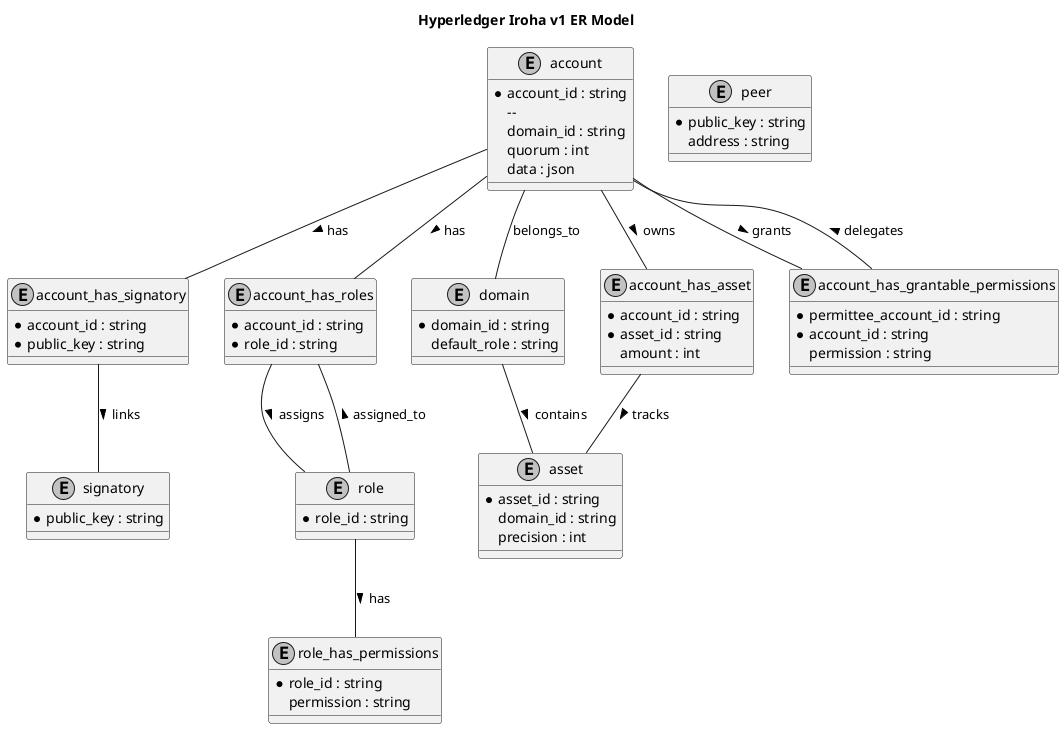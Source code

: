 @startuml
title Hyperledger Iroha v1 ER Model
skinparam monochrome true

entity "account" {
    * account_id : string
    -- 
    domain_id : string
    quorum : int
    data : json
}

entity "signatory" {
    * public_key : string
}

entity "account_has_signatory" {
    * account_id : string
    * public_key : string
}

entity "account_has_roles" {
    * account_id : string
    * role_id : string
}

entity "role" {
    * role_id : string
}

entity "role_has_permissions" {
    * role_id : string
    permission : string
}

entity "domain" {
    * domain_id : string
    default_role : string
}

entity "account_has_asset" {
    * account_id : string
    * asset_id : string
    amount : int
}

entity "asset" {
    * asset_id : string
    domain_id : string
    precision : int
}

entity "account_has_grantable_permissions" {
    * permittee_account_id : string
    * account_id : string
    permission : string
}

entity "peer" {
    * public_key : string
    address : string
}

account -- domain : belongs_to
account -- account_has_signatory : has >
account -- account_has_roles : has >
account -- account_has_asset : owns >
account -- account_has_grantable_permissions : grants >
role -- role_has_permissions : has >
role -- account_has_roles : assigned_to >
domain -- asset : contains >
account_has_roles -- role : assigns >
account_has_signatory -- signatory : links >
account_has_asset -- asset : tracks >
account_has_grantable_permissions -- account : delegates >

@enduml
